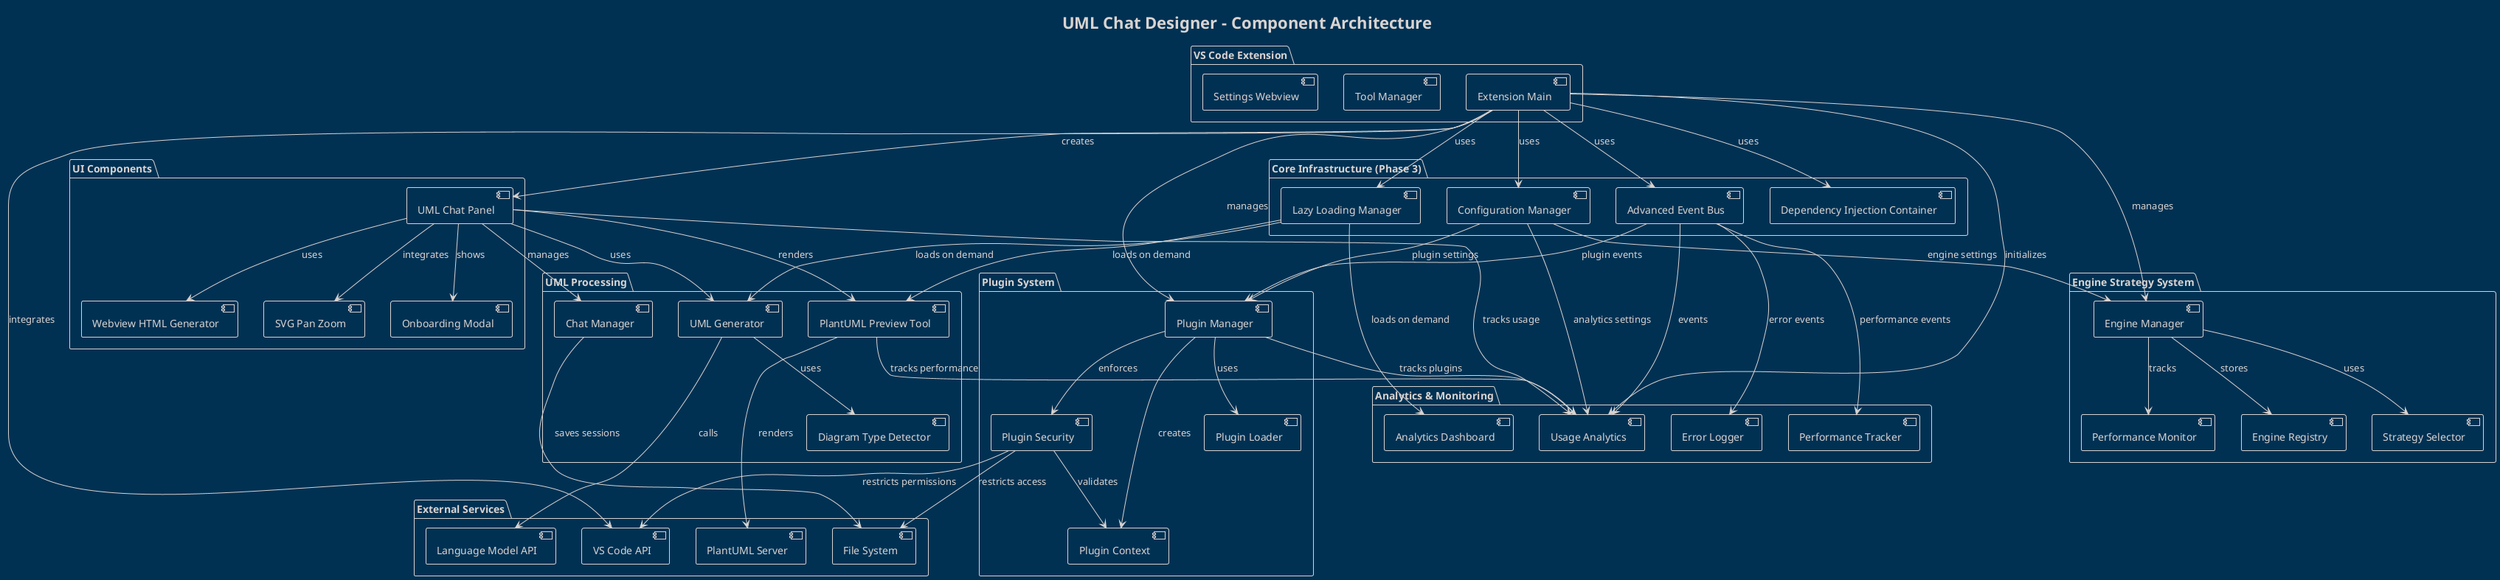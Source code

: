 @startuml UML Chat Designer - Component Diagram
!theme blueprint
title UML Chat Designer - Component Architecture

package "VS Code Extension" {
  [Extension Main] as Main
  [Tool Manager] as ToolManager
  [Settings Webview] as Settings
}

package "Core Infrastructure (Phase 3)" {
  [Dependency Injection Container] as DI
  [Advanced Event Bus] as EventBus
  [Lazy Loading Manager] as LazyLoading
  [Configuration Manager] as Config
}

package "Plugin System" {
  [Plugin Manager] as PluginManager
  [Plugin Loader] as PluginLoader
  [Plugin Context] as PluginContext
  [Plugin Security] as PluginSecurity
}

package "Engine Strategy System" {
  [Engine Manager] as EngineManager
  [Strategy Selector] as StrategySelector
  [Performance Monitor] as PerfMonitor
  [Engine Registry] as EngineRegistry
}

package "UML Processing" {
  [UML Generator] as UMLGen
  [Chat Manager] as ChatMgr
  [PlantUML Preview Tool] as PlantUML
  [Diagram Type Detector] as TypeDetector
}

package "UI Components" {
  [UML Chat Panel] as ChatPanel
  [Webview HTML Generator] as HTMLGen
  [SVG Pan Zoom] as PanZoom
  [Onboarding Modal] as Onboarding
}

package "Analytics & Monitoring" {
  [Usage Analytics] as Analytics
  [Analytics Dashboard] as Dashboard
  [Performance Tracker] as PerfTracker
  [Error Logger] as ErrorLogger
}

package "External Services" {
  [Language Model API] as LLM
  [PlantUML Server] as PlantUMLServer
  [File System] as FileSystem
  [VS Code API] as VSCodeAPI
}

' Core Infrastructure Dependencies
Main --> DI : uses
Main --> EventBus : uses
Main --> LazyLoading : uses
Main --> Config : uses

' Plugin System Dependencies
Main --> PluginManager : manages
PluginManager --> PluginLoader : uses
PluginManager --> PluginContext : creates
PluginManager --> PluginSecurity : enforces

' Engine Strategy Dependencies
Main --> EngineManager : manages
EngineManager --> StrategySelector : uses
EngineManager --> PerfMonitor : tracks
EngineManager --> EngineRegistry : stores

' UML Processing Dependencies
ChatPanel --> UMLGen : uses
ChatPanel --> ChatMgr : manages
ChatPanel --> PlantUML : renders
UMLGen --> TypeDetector : uses

' UI Dependencies
Main --> ChatPanel : creates
ChatPanel --> HTMLGen : uses
ChatPanel --> PanZoom : integrates
ChatPanel --> Onboarding : shows

' Analytics Dependencies
Main --> Analytics : initializes
ChatPanel --> Analytics : tracks usage
PlantUML --> Analytics : tracks performance
PluginManager --> Analytics : tracks plugins

' External Service Dependencies
UMLGen --> LLM : calls
PlantUML --> PlantUMLServer : renders
ChatMgr --> FileSystem : saves sessions
Main --> VSCodeAPI : integrates

' Event Bus Connections
EventBus --> Analytics : events
EventBus --> PerfTracker : performance events
EventBus --> ErrorLogger : error events
EventBus --> PluginManager : plugin events

' Lazy Loading Connections
LazyLoading --> UMLGen : loads on demand
LazyLoading --> PlantUML : loads on demand
LazyLoading --> Dashboard : loads on demand

' Configuration Connections
Config --> PluginManager : plugin settings
Config --> EngineManager : engine settings
Config --> Analytics : analytics settings

' Security Connections
PluginSecurity --> PluginContext : validates
PluginSecurity --> FileSystem : restricts access
PluginSecurity --> VSCodeAPI : restricts permissions

@enduml 